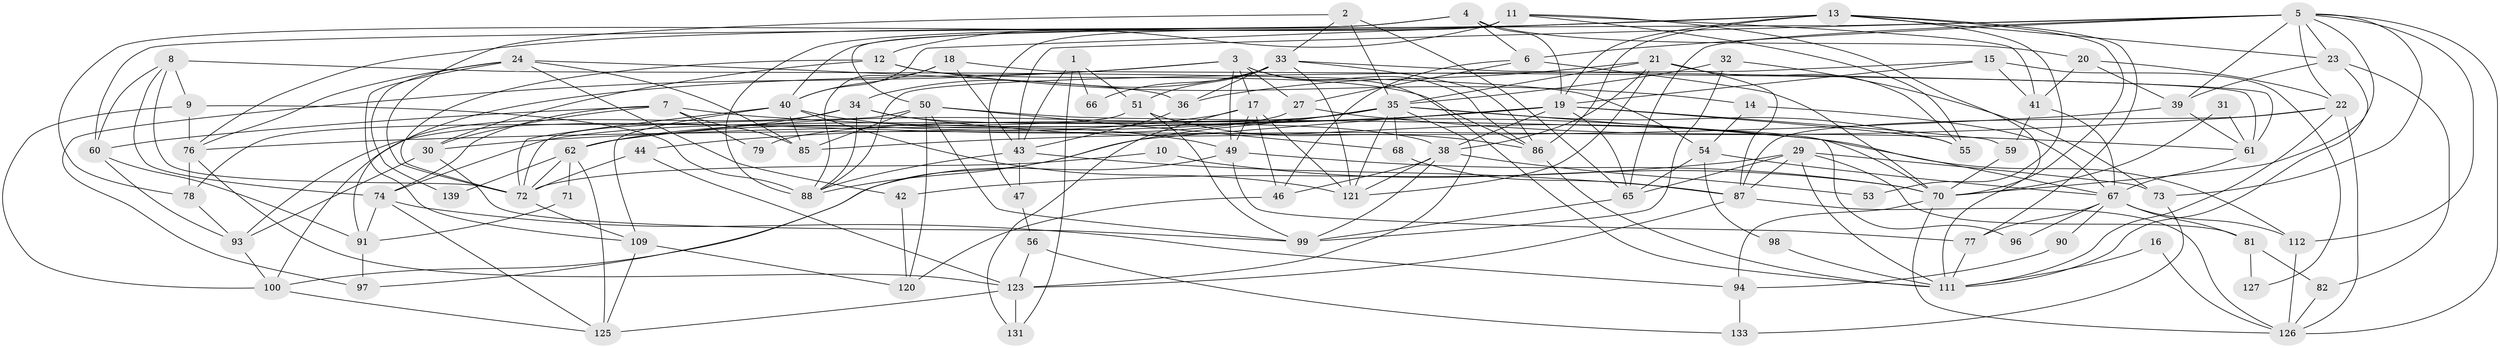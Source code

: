 // Generated by graph-tools (version 1.1) at 2025/23/03/03/25 07:23:57]
// undirected, 93 vertices, 234 edges
graph export_dot {
graph [start="1"]
  node [color=gray90,style=filled];
  1;
  2 [super="+83"];
  3 [super="+107"];
  4 [super="+135"];
  5 [super="+95"];
  6 [super="+103"];
  7 [super="+92"];
  8 [super="+26"];
  9;
  10;
  11 [super="+52"];
  12 [super="+45"];
  13 [super="+63"];
  14 [super="+28"];
  15 [super="+134"];
  16;
  17 [super="+25"];
  18;
  19 [super="+57"];
  20 [super="+105"];
  21 [super="+48"];
  22 [super="+130"];
  23;
  24 [super="+37"];
  27;
  29;
  30 [super="+84"];
  31;
  32;
  33 [super="+144"];
  34 [super="+64"];
  35 [super="+117"];
  36 [super="+75"];
  38 [super="+104"];
  39;
  40 [super="+102"];
  41 [super="+118"];
  42 [super="+80"];
  43 [super="+140"];
  44;
  46 [super="+145"];
  47;
  49 [super="+138"];
  50 [super="+58"];
  51 [super="+116"];
  53;
  54 [super="+119"];
  55 [super="+89"];
  56 [super="+69"];
  59;
  60 [super="+106"];
  61 [super="+136"];
  62 [super="+114"];
  65 [super="+113"];
  66;
  67 [super="+132"];
  68;
  70 [super="+108"];
  71;
  72 [super="+122"];
  73;
  74 [super="+101"];
  76;
  77;
  78;
  79;
  81 [super="+137"];
  82;
  85;
  86;
  87 [super="+124"];
  88;
  90;
  91;
  93 [super="+141"];
  94;
  96;
  97;
  98;
  99;
  100 [super="+110"];
  109;
  111 [super="+115"];
  112;
  120;
  121 [super="+129"];
  123 [super="+143"];
  125 [super="+142"];
  126 [super="+128"];
  127;
  131;
  133;
  139;
  1 -- 131;
  1 -- 66;
  1 -- 51;
  1 -- 43;
  2 -- 33;
  2 -- 72;
  2 -- 65;
  2 -- 35;
  3 -- 86;
  3 -- 17;
  3 -- 97;
  3 -- 91;
  3 -- 27;
  3 -- 49;
  3 -- 111;
  4 -- 40;
  4 -- 19;
  4 -- 88;
  4 -- 20;
  4 -- 6;
  5 -- 112;
  5 -- 39;
  5 -- 43;
  5 -- 22;
  5 -- 65;
  5 -- 23;
  5 -- 70;
  5 -- 6;
  5 -- 73;
  5 -- 126;
  5 -- 60;
  6 -- 27;
  6 -- 70;
  6 -- 46;
  7 -- 112;
  7 -- 79;
  7 -- 85;
  7 -- 30;
  7 -- 60;
  7 -- 74;
  8 -- 72;
  8 -- 9;
  8 -- 74;
  8 -- 60;
  8 -- 54 [weight=2];
  9 -- 88;
  9 -- 76;
  9 -- 100;
  10 -- 70;
  10 -- 72;
  11 -- 111;
  11 -- 41;
  11 -- 47;
  11 -- 78;
  11 -- 55;
  11 -- 50;
  11 -- 12;
  12 -- 86;
  12 -- 72;
  12 -- 14;
  12 -- 30;
  13 -- 53;
  13 -- 76;
  13 -- 86;
  13 -- 19;
  13 -- 77;
  13 -- 23;
  13 -- 40;
  13 -- 70;
  14 -- 54;
  14 -- 67;
  15 -- 19;
  15 -- 88;
  15 -- 127;
  15 -- 41;
  16 -- 111;
  16 -- 126;
  17 -- 46;
  17 -- 62;
  17 -- 131;
  17 -- 49;
  17 -- 121;
  18 -- 88;
  18 -- 61;
  18 -- 43;
  18 -- 40;
  19 -- 38;
  19 -- 30;
  19 -- 59;
  19 -- 65;
  19 -- 62;
  19 -- 88;
  19 -- 55;
  20 -- 39;
  20 -- 41;
  20 -- 22;
  21 -- 121;
  21 -- 35;
  21 -- 36;
  21 -- 38;
  21 -- 87;
  21 -- 55;
  22 -- 85;
  22 -- 126;
  22 -- 87;
  22 -- 111;
  23 -- 111;
  23 -- 39;
  23 -- 82;
  24 -- 76;
  24 -- 109;
  24 -- 36;
  24 -- 139;
  24 -- 85;
  24 -- 42;
  27 -- 61;
  27 -- 93;
  29 -- 73;
  29 -- 42;
  29 -- 65;
  29 -- 81;
  29 -- 87;
  29 -- 111;
  30 -- 99;
  30 -- 93;
  31 -- 70;
  31 -- 61;
  32 -- 35;
  32 -- 99;
  32 -- 73;
  33 -- 36 [weight=2];
  33 -- 86;
  33 -- 66;
  33 -- 51;
  33 -- 121;
  33 -- 61;
  33 -- 34;
  34 -- 67;
  34 -- 88;
  34 -- 62;
  34 -- 38;
  34 -- 100;
  35 -- 97;
  35 -- 68;
  35 -- 79;
  35 -- 96;
  35 -- 55;
  35 -- 74;
  35 -- 44;
  35 -- 121;
  35 -- 123;
  36 -- 43;
  38 -- 99;
  38 -- 53;
  38 -- 121;
  38 -- 46;
  39 -- 76;
  39 -- 61;
  40 -- 49;
  40 -- 85;
  40 -- 72;
  40 -- 109;
  40 -- 121;
  41 -- 59;
  41 -- 67;
  42 -- 120;
  43 -- 88;
  43 -- 87;
  43 -- 47;
  44 -- 72;
  44 -- 123;
  46 -- 120;
  47 -- 56;
  49 -- 77;
  49 -- 70;
  49 -- 100;
  50 -- 85;
  50 -- 70;
  50 -- 72;
  50 -- 99;
  50 -- 68;
  50 -- 120;
  51 -- 99;
  51 -- 78;
  51 -- 86;
  54 -- 98;
  54 -- 67;
  54 -- 65;
  56 -- 133;
  56 -- 123;
  59 -- 70;
  60 -- 91;
  60 -- 93;
  61 -- 67;
  62 -- 139 [weight=2];
  62 -- 71;
  62 -- 72;
  62 -- 125;
  65 -- 99;
  67 -- 112;
  67 -- 96;
  67 -- 90;
  67 -- 77;
  67 -- 81;
  68 -- 87;
  70 -- 126;
  70 -- 94;
  71 -- 91;
  72 -- 109;
  73 -- 133;
  74 -- 125;
  74 -- 91;
  74 -- 94;
  76 -- 78;
  76 -- 123;
  77 -- 111;
  78 -- 93;
  81 -- 82;
  81 -- 127;
  82 -- 126;
  86 -- 111;
  87 -- 123;
  87 -- 126;
  90 -- 94;
  91 -- 97;
  93 -- 100;
  94 -- 133;
  98 -- 111;
  100 -- 125;
  109 -- 125;
  109 -- 120;
  112 -- 126;
  123 -- 131;
  123 -- 125;
}
